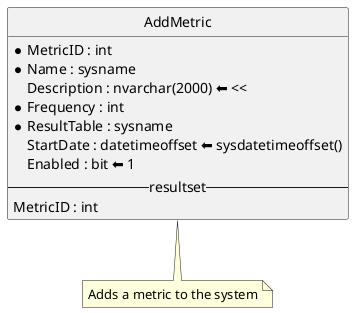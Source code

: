 @startuml

hide circle
hide empty members


' avoid problems with angled crows feet
skinparam linetype ortho
class AddMetric {
    *MetricID : int
    *Name : sysname
    Description : nvarchar(2000) ⬅ <<
    *Frequency : int 
    *ResultTable : sysname
    StartDate : datetimeoffset ⬅ sysdatetimeoffset()
    Enabled : bit ⬅ 1
    --resultset--
    MetricID : int
}
note bottom
    Adds a metric to the system
end note


@enduml